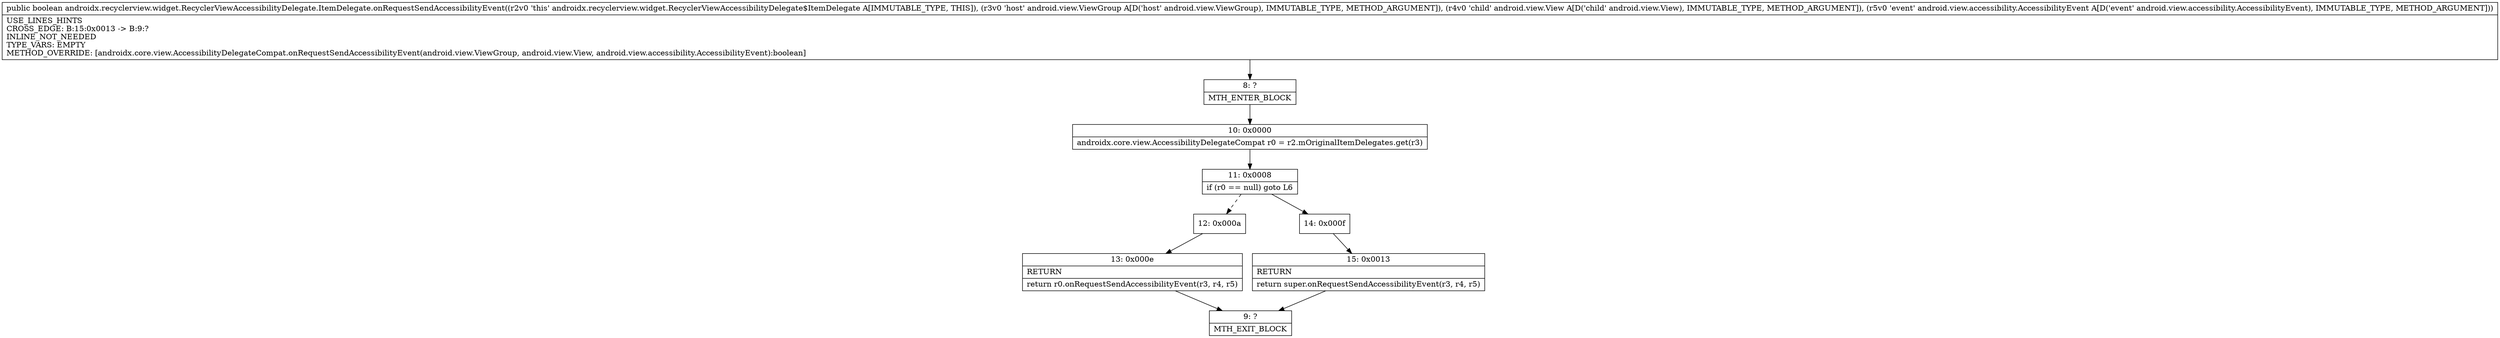 digraph "CFG forandroidx.recyclerview.widget.RecyclerViewAccessibilityDelegate.ItemDelegate.onRequestSendAccessibilityEvent(Landroid\/view\/ViewGroup;Landroid\/view\/View;Landroid\/view\/accessibility\/AccessibilityEvent;)Z" {
Node_8 [shape=record,label="{8\:\ ?|MTH_ENTER_BLOCK\l}"];
Node_10 [shape=record,label="{10\:\ 0x0000|androidx.core.view.AccessibilityDelegateCompat r0 = r2.mOriginalItemDelegates.get(r3)\l}"];
Node_11 [shape=record,label="{11\:\ 0x0008|if (r0 == null) goto L6\l}"];
Node_12 [shape=record,label="{12\:\ 0x000a}"];
Node_13 [shape=record,label="{13\:\ 0x000e|RETURN\l|return r0.onRequestSendAccessibilityEvent(r3, r4, r5)\l}"];
Node_9 [shape=record,label="{9\:\ ?|MTH_EXIT_BLOCK\l}"];
Node_14 [shape=record,label="{14\:\ 0x000f}"];
Node_15 [shape=record,label="{15\:\ 0x0013|RETURN\l|return super.onRequestSendAccessibilityEvent(r3, r4, r5)\l}"];
MethodNode[shape=record,label="{public boolean androidx.recyclerview.widget.RecyclerViewAccessibilityDelegate.ItemDelegate.onRequestSendAccessibilityEvent((r2v0 'this' androidx.recyclerview.widget.RecyclerViewAccessibilityDelegate$ItemDelegate A[IMMUTABLE_TYPE, THIS]), (r3v0 'host' android.view.ViewGroup A[D('host' android.view.ViewGroup), IMMUTABLE_TYPE, METHOD_ARGUMENT]), (r4v0 'child' android.view.View A[D('child' android.view.View), IMMUTABLE_TYPE, METHOD_ARGUMENT]), (r5v0 'event' android.view.accessibility.AccessibilityEvent A[D('event' android.view.accessibility.AccessibilityEvent), IMMUTABLE_TYPE, METHOD_ARGUMENT]))  | USE_LINES_HINTS\lCROSS_EDGE: B:15:0x0013 \-\> B:9:?\lINLINE_NOT_NEEDED\lTYPE_VARS: EMPTY\lMETHOD_OVERRIDE: [androidx.core.view.AccessibilityDelegateCompat.onRequestSendAccessibilityEvent(android.view.ViewGroup, android.view.View, android.view.accessibility.AccessibilityEvent):boolean]\l}"];
MethodNode -> Node_8;Node_8 -> Node_10;
Node_10 -> Node_11;
Node_11 -> Node_12[style=dashed];
Node_11 -> Node_14;
Node_12 -> Node_13;
Node_13 -> Node_9;
Node_14 -> Node_15;
Node_15 -> Node_9;
}

